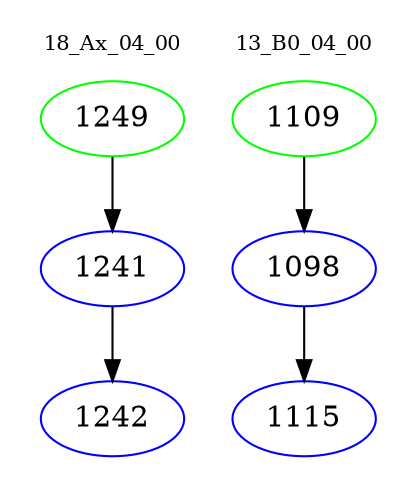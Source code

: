 digraph{
subgraph cluster_0 {
color = white
label = "18_Ax_04_00";
fontsize=10;
T0_1249 [label="1249", color="green"]
T0_1249 -> T0_1241 [color="black"]
T0_1241 [label="1241", color="blue"]
T0_1241 -> T0_1242 [color="black"]
T0_1242 [label="1242", color="blue"]
}
subgraph cluster_1 {
color = white
label = "13_B0_04_00";
fontsize=10;
T1_1109 [label="1109", color="green"]
T1_1109 -> T1_1098 [color="black"]
T1_1098 [label="1098", color="blue"]
T1_1098 -> T1_1115 [color="black"]
T1_1115 [label="1115", color="blue"]
}
}

